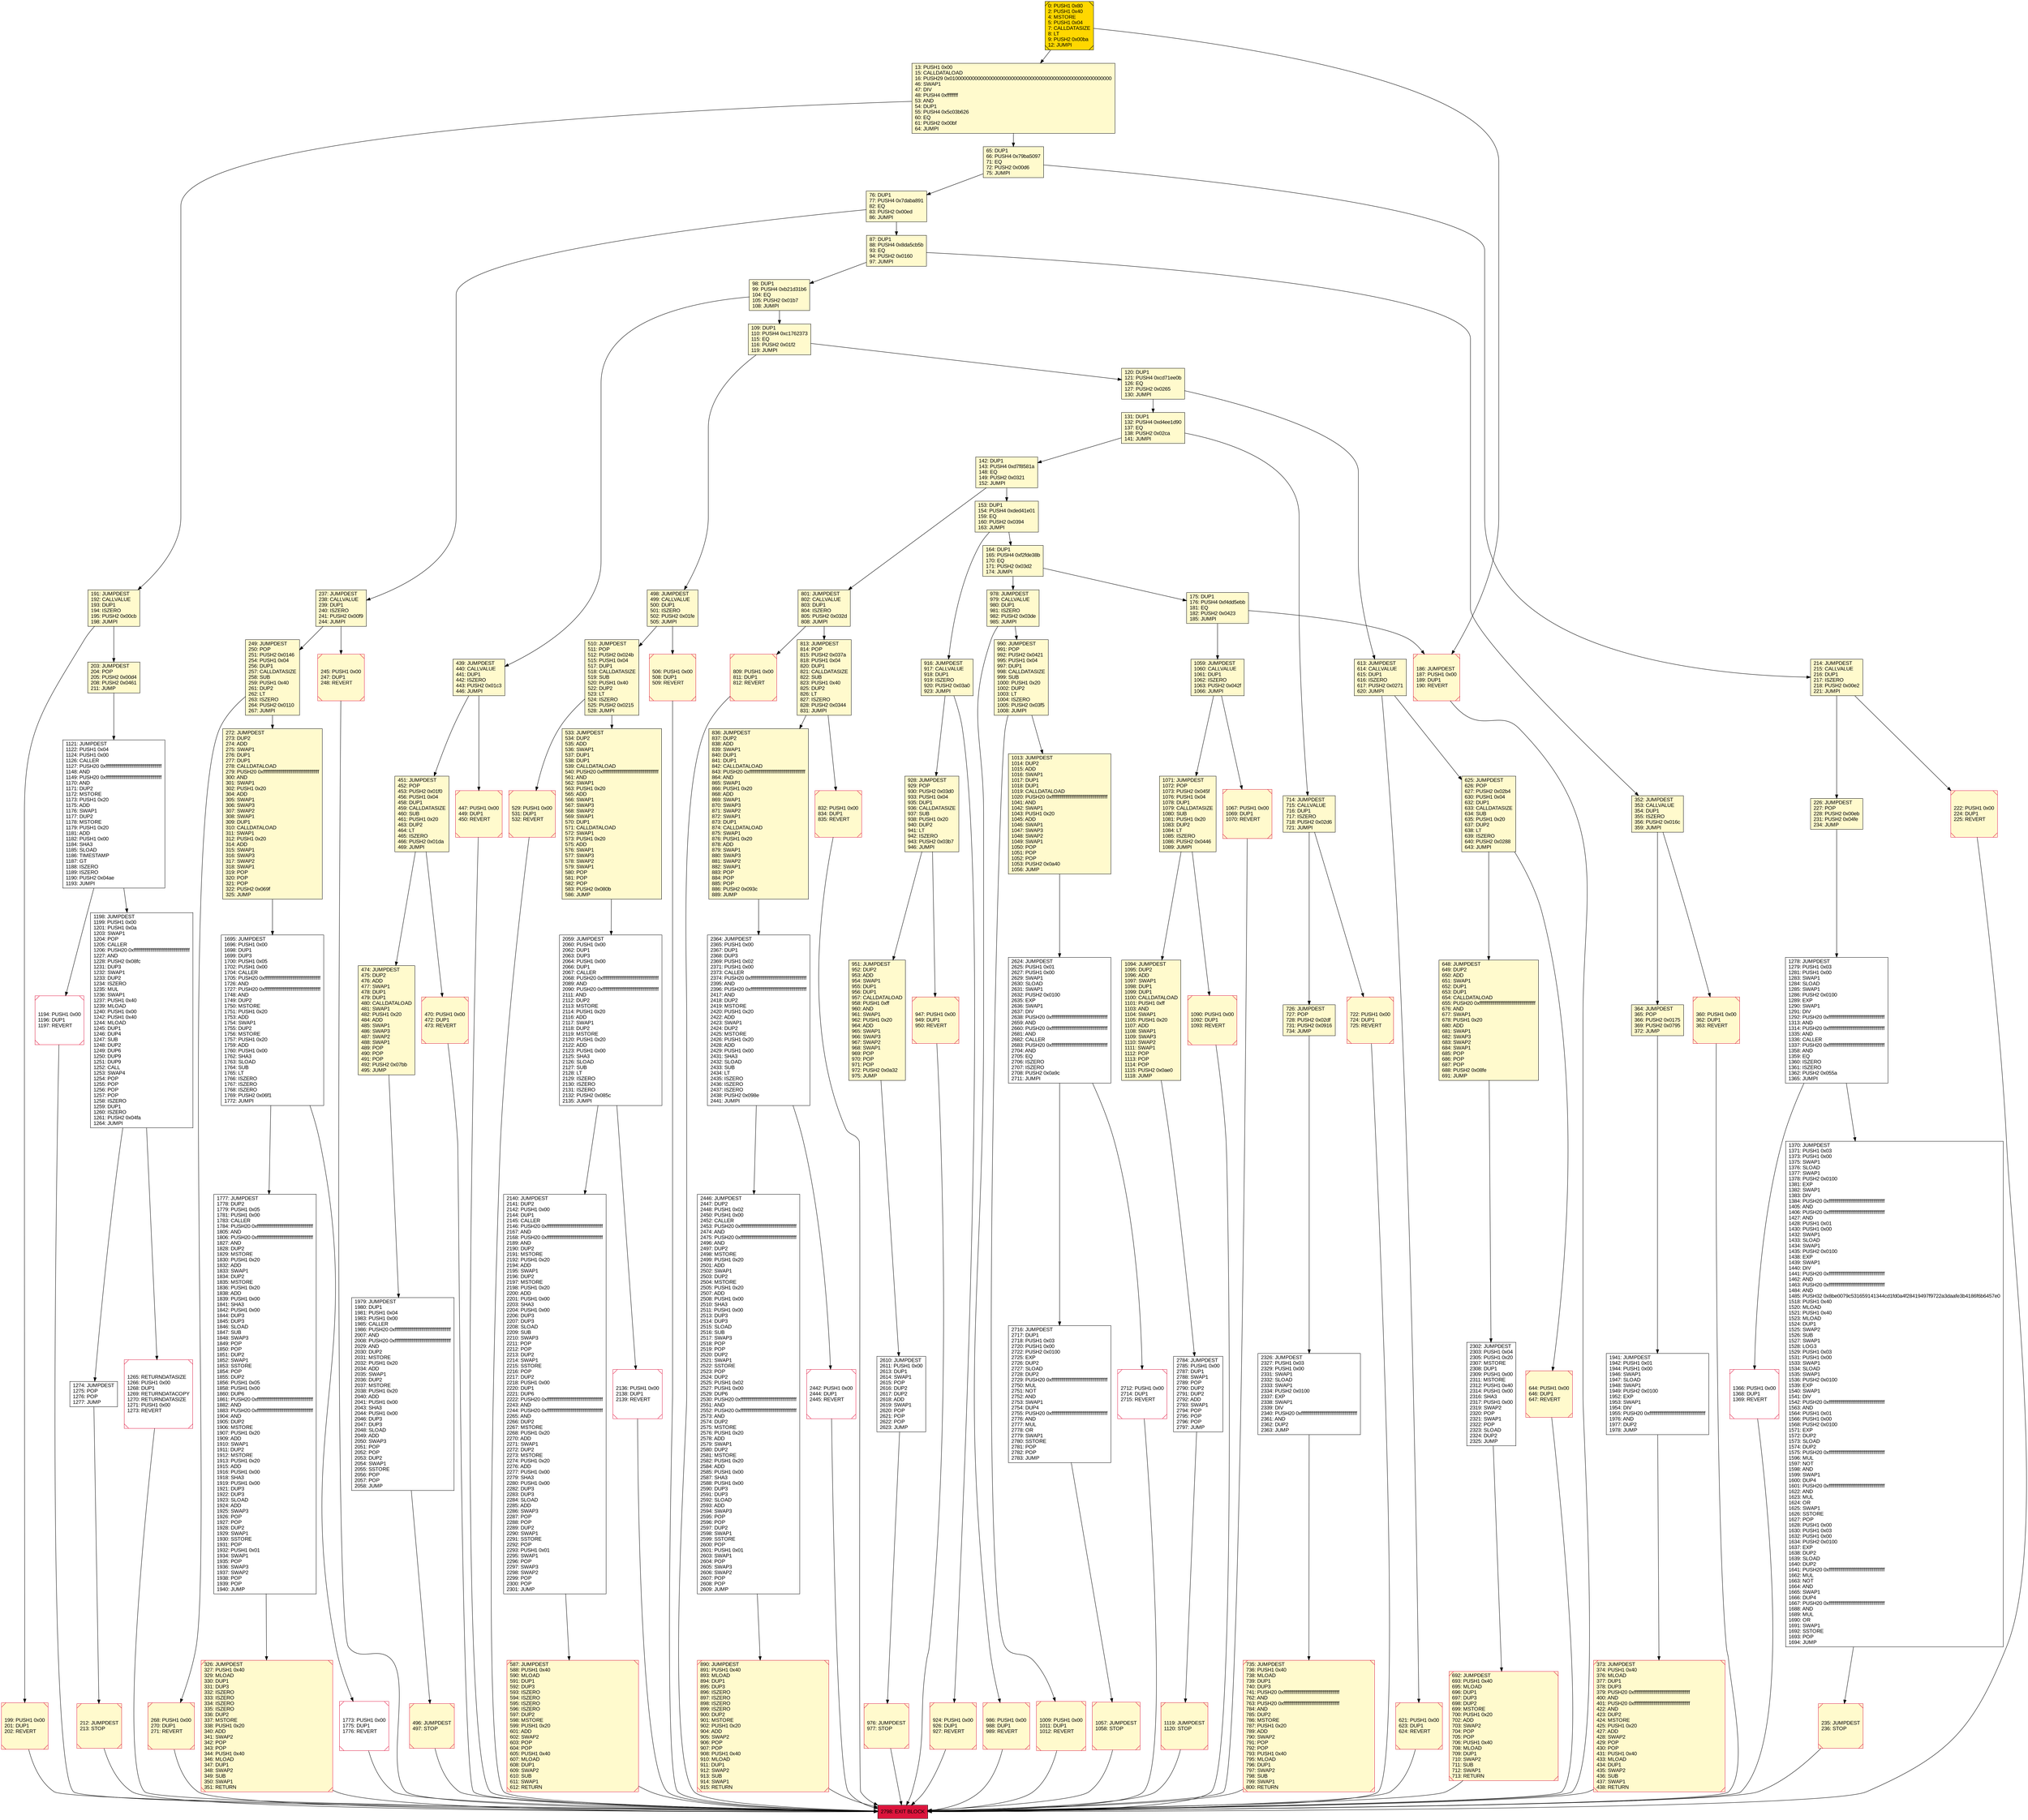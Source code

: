 digraph G {
bgcolor=transparent rankdir=UD;
node [shape=box style=filled color=black fillcolor=white fontname=arial fontcolor=black];
272 [label="272: JUMPDEST\l273: DUP2\l274: ADD\l275: SWAP1\l276: DUP1\l277: DUP1\l278: CALLDATALOAD\l279: PUSH20 0xffffffffffffffffffffffffffffffffffffffff\l300: AND\l301: SWAP1\l302: PUSH1 0x20\l304: ADD\l305: SWAP1\l306: SWAP3\l307: SWAP2\l308: SWAP1\l309: DUP1\l310: CALLDATALOAD\l311: SWAP1\l312: PUSH1 0x20\l314: ADD\l315: SWAP1\l316: SWAP3\l317: SWAP2\l318: SWAP1\l319: POP\l320: POP\l321: POP\l322: PUSH2 0x069f\l325: JUMP\l" fillcolor=lemonchiffon ];
498 [label="498: JUMPDEST\l499: CALLVALUE\l500: DUP1\l501: ISZERO\l502: PUSH2 0x01fe\l505: JUMPI\l" fillcolor=lemonchiffon ];
692 [label="692: JUMPDEST\l693: PUSH1 0x40\l695: MLOAD\l696: DUP1\l697: DUP3\l698: DUP2\l699: MSTORE\l700: PUSH1 0x20\l702: ADD\l703: SWAP2\l704: POP\l705: POP\l706: PUSH1 0x40\l708: MLOAD\l709: DUP1\l710: SWAP2\l711: SUB\l712: SWAP1\l713: RETURN\l" fillcolor=lemonchiffon shape=Msquare color=crimson ];
1941 [label="1941: JUMPDEST\l1942: PUSH1 0x01\l1944: PUSH1 0x00\l1946: SWAP1\l1947: SLOAD\l1948: SWAP1\l1949: PUSH2 0x0100\l1952: EXP\l1953: SWAP1\l1954: DIV\l1955: PUSH20 0xffffffffffffffffffffffffffffffffffffffff\l1976: AND\l1977: DUP2\l1978: JUMP\l" ];
1071 [label="1071: JUMPDEST\l1072: POP\l1073: PUSH2 0x045f\l1076: PUSH1 0x04\l1078: DUP1\l1079: CALLDATASIZE\l1080: SUB\l1081: PUSH1 0x20\l1083: DUP2\l1084: LT\l1085: ISZERO\l1086: PUSH2 0x0446\l1089: JUMPI\l" fillcolor=lemonchiffon ];
1194 [label="1194: PUSH1 0x00\l1196: DUP1\l1197: REVERT\l" shape=Msquare color=crimson ];
2446 [label="2446: JUMPDEST\l2447: DUP2\l2448: PUSH1 0x02\l2450: PUSH1 0x00\l2452: CALLER\l2453: PUSH20 0xffffffffffffffffffffffffffffffffffffffff\l2474: AND\l2475: PUSH20 0xffffffffffffffffffffffffffffffffffffffff\l2496: AND\l2497: DUP2\l2498: MSTORE\l2499: PUSH1 0x20\l2501: ADD\l2502: SWAP1\l2503: DUP2\l2504: MSTORE\l2505: PUSH1 0x20\l2507: ADD\l2508: PUSH1 0x00\l2510: SHA3\l2511: PUSH1 0x00\l2513: DUP3\l2514: DUP3\l2515: SLOAD\l2516: SUB\l2517: SWAP3\l2518: POP\l2519: POP\l2520: DUP2\l2521: SWAP1\l2522: SSTORE\l2523: POP\l2524: DUP2\l2525: PUSH1 0x02\l2527: PUSH1 0x00\l2529: DUP6\l2530: PUSH20 0xffffffffffffffffffffffffffffffffffffffff\l2551: AND\l2552: PUSH20 0xffffffffffffffffffffffffffffffffffffffff\l2573: AND\l2574: DUP2\l2575: MSTORE\l2576: PUSH1 0x20\l2578: ADD\l2579: SWAP1\l2580: DUP2\l2581: MSTORE\l2582: PUSH1 0x20\l2584: ADD\l2585: PUSH1 0x00\l2587: SHA3\l2588: PUSH1 0x00\l2590: DUP3\l2591: DUP3\l2592: SLOAD\l2593: ADD\l2594: SWAP3\l2595: POP\l2596: POP\l2597: DUP2\l2598: SWAP1\l2599: SSTORE\l2600: POP\l2601: PUSH1 0x01\l2603: SWAP1\l2604: POP\l2605: SWAP3\l2606: SWAP2\l2607: POP\l2608: POP\l2609: JUMP\l" ];
352 [label="352: JUMPDEST\l353: CALLVALUE\l354: DUP1\l355: ISZERO\l356: PUSH2 0x016c\l359: JUMPI\l" fillcolor=lemonchiffon ];
947 [label="947: PUSH1 0x00\l949: DUP1\l950: REVERT\l" fillcolor=lemonchiffon shape=Msquare color=crimson ];
447 [label="447: PUSH1 0x00\l449: DUP1\l450: REVERT\l" fillcolor=lemonchiffon shape=Msquare color=crimson ];
439 [label="439: JUMPDEST\l440: CALLVALUE\l441: DUP1\l442: ISZERO\l443: PUSH2 0x01c3\l446: JUMPI\l" fillcolor=lemonchiffon ];
131 [label="131: DUP1\l132: PUSH4 0xd4ee1d90\l137: EQ\l138: PUSH2 0x02ca\l141: JUMPI\l" fillcolor=lemonchiffon ];
2302 [label="2302: JUMPDEST\l2303: PUSH1 0x04\l2305: PUSH1 0x20\l2307: MSTORE\l2308: DUP1\l2309: PUSH1 0x00\l2311: MSTORE\l2312: PUSH1 0x40\l2314: PUSH1 0x00\l2316: SHA3\l2317: PUSH1 0x00\l2319: SWAP2\l2320: POP\l2321: SWAP1\l2322: POP\l2323: SLOAD\l2324: DUP2\l2325: JUMP\l" ];
644 [label="644: PUSH1 0x00\l646: DUP1\l647: REVERT\l" fillcolor=lemonchiffon shape=Msquare color=crimson ];
373 [label="373: JUMPDEST\l374: PUSH1 0x40\l376: MLOAD\l377: DUP1\l378: DUP3\l379: PUSH20 0xffffffffffffffffffffffffffffffffffffffff\l400: AND\l401: PUSH20 0xffffffffffffffffffffffffffffffffffffffff\l422: AND\l423: DUP2\l424: MSTORE\l425: PUSH1 0x20\l427: ADD\l428: SWAP2\l429: POP\l430: POP\l431: PUSH1 0x40\l433: MLOAD\l434: DUP1\l435: SWAP2\l436: SUB\l437: SWAP1\l438: RETURN\l" fillcolor=lemonchiffon shape=Msquare color=crimson ];
916 [label="916: JUMPDEST\l917: CALLVALUE\l918: DUP1\l919: ISZERO\l920: PUSH2 0x03a0\l923: JUMPI\l" fillcolor=lemonchiffon ];
2442 [label="2442: PUSH1 0x00\l2444: DUP1\l2445: REVERT\l" shape=Msquare color=crimson ];
142 [label="142: DUP1\l143: PUSH4 0xd7f8581a\l148: EQ\l149: PUSH2 0x0321\l152: JUMPI\l" fillcolor=lemonchiffon ];
2059 [label="2059: JUMPDEST\l2060: PUSH1 0x00\l2062: DUP1\l2063: DUP3\l2064: PUSH1 0x00\l2066: DUP1\l2067: CALLER\l2068: PUSH20 0xffffffffffffffffffffffffffffffffffffffff\l2089: AND\l2090: PUSH20 0xffffffffffffffffffffffffffffffffffffffff\l2111: AND\l2112: DUP2\l2113: MSTORE\l2114: PUSH1 0x20\l2116: ADD\l2117: SWAP1\l2118: DUP2\l2119: MSTORE\l2120: PUSH1 0x20\l2122: ADD\l2123: PUSH1 0x00\l2125: SHA3\l2126: SLOAD\l2127: SUB\l2128: LT\l2129: ISZERO\l2130: ISZERO\l2131: ISZERO\l2132: PUSH2 0x085c\l2135: JUMPI\l" ];
1094 [label="1094: JUMPDEST\l1095: DUP2\l1096: ADD\l1097: SWAP1\l1098: DUP1\l1099: DUP1\l1100: CALLDATALOAD\l1101: PUSH1 0xff\l1103: AND\l1104: SWAP1\l1105: PUSH1 0x20\l1107: ADD\l1108: SWAP1\l1109: SWAP3\l1110: SWAP2\l1111: SWAP1\l1112: POP\l1113: POP\l1114: POP\l1115: PUSH2 0x0ae0\l1118: JUMP\l" fillcolor=lemonchiffon ];
2784 [label="2784: JUMPDEST\l2785: PUSH1 0x00\l2787: DUP1\l2788: SWAP1\l2789: POP\l2790: DUP2\l2791: DUP2\l2792: ADD\l2793: SWAP1\l2794: POP\l2795: POP\l2796: POP\l2797: JUMP\l" ];
726 [label="726: JUMPDEST\l727: POP\l728: PUSH2 0x02df\l731: PUSH2 0x0916\l734: JUMP\l" fillcolor=lemonchiffon ];
191 [label="191: JUMPDEST\l192: CALLVALUE\l193: DUP1\l194: ISZERO\l195: PUSH2 0x00cb\l198: JUMPI\l" fillcolor=lemonchiffon ];
2712 [label="2712: PUSH1 0x00\l2714: DUP1\l2715: REVERT\l" shape=Msquare color=crimson ];
924 [label="924: PUSH1 0x00\l926: DUP1\l927: REVERT\l" fillcolor=lemonchiffon shape=Msquare color=crimson ];
212 [label="212: JUMPDEST\l213: STOP\l" fillcolor=lemonchiffon shape=Msquare color=crimson ];
976 [label="976: JUMPDEST\l977: STOP\l" fillcolor=lemonchiffon shape=Msquare color=crimson ];
890 [label="890: JUMPDEST\l891: PUSH1 0x40\l893: MLOAD\l894: DUP1\l895: DUP3\l896: ISZERO\l897: ISZERO\l898: ISZERO\l899: ISZERO\l900: DUP2\l901: MSTORE\l902: PUSH1 0x20\l904: ADD\l905: SWAP2\l906: POP\l907: POP\l908: PUSH1 0x40\l910: MLOAD\l911: DUP1\l912: SWAP2\l913: SUB\l914: SWAP1\l915: RETURN\l" fillcolor=lemonchiffon shape=Msquare color=crimson ];
109 [label="109: DUP1\l110: PUSH4 0xc1762373\l115: EQ\l116: PUSH2 0x01f2\l119: JUMPI\l" fillcolor=lemonchiffon ];
510 [label="510: JUMPDEST\l511: POP\l512: PUSH2 0x024b\l515: PUSH1 0x04\l517: DUP1\l518: CALLDATASIZE\l519: SUB\l520: PUSH1 0x40\l522: DUP2\l523: LT\l524: ISZERO\l525: PUSH2 0x0215\l528: JUMPI\l" fillcolor=lemonchiffon ];
1773 [label="1773: PUSH1 0x00\l1775: DUP1\l1776: REVERT\l" shape=Msquare color=crimson ];
1278 [label="1278: JUMPDEST\l1279: PUSH1 0x03\l1281: PUSH1 0x00\l1283: SWAP1\l1284: SLOAD\l1285: SWAP1\l1286: PUSH2 0x0100\l1289: EXP\l1290: SWAP1\l1291: DIV\l1292: PUSH20 0xffffffffffffffffffffffffffffffffffffffff\l1313: AND\l1314: PUSH20 0xffffffffffffffffffffffffffffffffffffffff\l1335: AND\l1336: CALLER\l1337: PUSH20 0xffffffffffffffffffffffffffffffffffffffff\l1358: AND\l1359: EQ\l1360: ISZERO\l1361: ISZERO\l1362: PUSH2 0x055a\l1365: JUMPI\l" ];
1009 [label="1009: PUSH1 0x00\l1011: DUP1\l1012: REVERT\l" fillcolor=lemonchiffon shape=Msquare color=crimson ];
245 [label="245: PUSH1 0x00\l247: DUP1\l248: REVERT\l" fillcolor=lemonchiffon shape=Msquare color=crimson ];
237 [label="237: JUMPDEST\l238: CALLVALUE\l239: DUP1\l240: ISZERO\l241: PUSH2 0x00f9\l244: JUMPI\l" fillcolor=lemonchiffon ];
978 [label="978: JUMPDEST\l979: CALLVALUE\l980: DUP1\l981: ISZERO\l982: PUSH2 0x03de\l985: JUMPI\l" fillcolor=lemonchiffon ];
13 [label="13: PUSH1 0x00\l15: CALLDATALOAD\l16: PUSH29 0x0100000000000000000000000000000000000000000000000000000000\l46: SWAP1\l47: DIV\l48: PUSH4 0xffffffff\l53: AND\l54: DUP1\l55: PUSH4 0x5c03b626\l60: EQ\l61: PUSH2 0x00bf\l64: JUMPI\l" fillcolor=lemonchiffon ];
506 [label="506: PUSH1 0x00\l508: DUP1\l509: REVERT\l" fillcolor=lemonchiffon shape=Msquare color=crimson ];
1198 [label="1198: JUMPDEST\l1199: PUSH1 0x00\l1201: PUSH1 0x0a\l1203: SWAP1\l1204: POP\l1205: CALLER\l1206: PUSH20 0xffffffffffffffffffffffffffffffffffffffff\l1227: AND\l1228: PUSH2 0x08fc\l1231: DUP3\l1232: SWAP1\l1233: DUP2\l1234: ISZERO\l1235: MUL\l1236: SWAP1\l1237: PUSH1 0x40\l1239: MLOAD\l1240: PUSH1 0x00\l1242: PUSH1 0x40\l1244: MLOAD\l1245: DUP1\l1246: DUP4\l1247: SUB\l1248: DUP2\l1249: DUP6\l1250: DUP9\l1251: DUP9\l1252: CALL\l1253: SWAP4\l1254: POP\l1255: POP\l1256: POP\l1257: POP\l1258: ISZERO\l1259: DUP1\l1260: ISZERO\l1261: PUSH2 0x04fa\l1264: JUMPI\l" ];
1370 [label="1370: JUMPDEST\l1371: PUSH1 0x03\l1373: PUSH1 0x00\l1375: SWAP1\l1376: SLOAD\l1377: SWAP1\l1378: PUSH2 0x0100\l1381: EXP\l1382: SWAP1\l1383: DIV\l1384: PUSH20 0xffffffffffffffffffffffffffffffffffffffff\l1405: AND\l1406: PUSH20 0xffffffffffffffffffffffffffffffffffffffff\l1427: AND\l1428: PUSH1 0x01\l1430: PUSH1 0x00\l1432: SWAP1\l1433: SLOAD\l1434: SWAP1\l1435: PUSH2 0x0100\l1438: EXP\l1439: SWAP1\l1440: DIV\l1441: PUSH20 0xffffffffffffffffffffffffffffffffffffffff\l1462: AND\l1463: PUSH20 0xffffffffffffffffffffffffffffffffffffffff\l1484: AND\l1485: PUSH32 0x8be0079c531659141344cd1fd0a4f28419497f9722a3daafe3b4186f6b6457e0\l1518: PUSH1 0x40\l1520: MLOAD\l1521: PUSH1 0x40\l1523: MLOAD\l1524: DUP1\l1525: SWAP2\l1526: SUB\l1527: SWAP1\l1528: LOG3\l1529: PUSH1 0x03\l1531: PUSH1 0x00\l1533: SWAP1\l1534: SLOAD\l1535: SWAP1\l1536: PUSH2 0x0100\l1539: EXP\l1540: SWAP1\l1541: DIV\l1542: PUSH20 0xffffffffffffffffffffffffffffffffffffffff\l1563: AND\l1564: PUSH1 0x01\l1566: PUSH1 0x00\l1568: PUSH2 0x0100\l1571: EXP\l1572: DUP2\l1573: SLOAD\l1574: DUP2\l1575: PUSH20 0xffffffffffffffffffffffffffffffffffffffff\l1596: MUL\l1597: NOT\l1598: AND\l1599: SWAP1\l1600: DUP4\l1601: PUSH20 0xffffffffffffffffffffffffffffffffffffffff\l1622: AND\l1623: MUL\l1624: OR\l1625: SWAP1\l1626: SSTORE\l1627: POP\l1628: PUSH1 0x00\l1630: PUSH1 0x03\l1632: PUSH1 0x00\l1634: PUSH2 0x0100\l1637: EXP\l1638: DUP2\l1639: SLOAD\l1640: DUP2\l1641: PUSH20 0xffffffffffffffffffffffffffffffffffffffff\l1662: MUL\l1663: NOT\l1664: AND\l1665: SWAP1\l1666: DUP4\l1667: PUSH20 0xffffffffffffffffffffffffffffffffffffffff\l1688: AND\l1689: MUL\l1690: OR\l1691: SWAP1\l1692: SSTORE\l1693: POP\l1694: JUMP\l" ];
496 [label="496: JUMPDEST\l497: STOP\l" fillcolor=lemonchiffon shape=Msquare color=crimson ];
199 [label="199: PUSH1 0x00\l201: DUP1\l202: REVERT\l" fillcolor=lemonchiffon shape=Msquare color=crimson ];
714 [label="714: JUMPDEST\l715: CALLVALUE\l716: DUP1\l717: ISZERO\l718: PUSH2 0x02d6\l721: JUMPI\l" fillcolor=lemonchiffon ];
249 [label="249: JUMPDEST\l250: POP\l251: PUSH2 0x0146\l254: PUSH1 0x04\l256: DUP1\l257: CALLDATASIZE\l258: SUB\l259: PUSH1 0x40\l261: DUP2\l262: LT\l263: ISZERO\l264: PUSH2 0x0110\l267: JUMPI\l" fillcolor=lemonchiffon ];
722 [label="722: PUSH1 0x00\l724: DUP1\l725: REVERT\l" fillcolor=lemonchiffon shape=Msquare color=crimson ];
813 [label="813: JUMPDEST\l814: POP\l815: PUSH2 0x037a\l818: PUSH1 0x04\l820: DUP1\l821: CALLDATASIZE\l822: SUB\l823: PUSH1 0x40\l825: DUP2\l826: LT\l827: ISZERO\l828: PUSH2 0x0344\l831: JUMPI\l" fillcolor=lemonchiffon ];
470 [label="470: PUSH1 0x00\l472: DUP1\l473: REVERT\l" fillcolor=lemonchiffon shape=Msquare color=crimson ];
587 [label="587: JUMPDEST\l588: PUSH1 0x40\l590: MLOAD\l591: DUP1\l592: DUP3\l593: ISZERO\l594: ISZERO\l595: ISZERO\l596: ISZERO\l597: DUP2\l598: MSTORE\l599: PUSH1 0x20\l601: ADD\l602: SWAP2\l603: POP\l604: POP\l605: PUSH1 0x40\l607: MLOAD\l608: DUP1\l609: SWAP2\l610: SUB\l611: SWAP1\l612: RETURN\l" fillcolor=lemonchiffon shape=Msquare color=crimson ];
2140 [label="2140: JUMPDEST\l2141: DUP2\l2142: PUSH1 0x00\l2144: DUP1\l2145: CALLER\l2146: PUSH20 0xffffffffffffffffffffffffffffffffffffffff\l2167: AND\l2168: PUSH20 0xffffffffffffffffffffffffffffffffffffffff\l2189: AND\l2190: DUP2\l2191: MSTORE\l2192: PUSH1 0x20\l2194: ADD\l2195: SWAP1\l2196: DUP2\l2197: MSTORE\l2198: PUSH1 0x20\l2200: ADD\l2201: PUSH1 0x00\l2203: SHA3\l2204: PUSH1 0x00\l2206: DUP3\l2207: DUP3\l2208: SLOAD\l2209: SUB\l2210: SWAP3\l2211: POP\l2212: POP\l2213: DUP2\l2214: SWAP1\l2215: SSTORE\l2216: POP\l2217: DUP2\l2218: PUSH1 0x00\l2220: DUP1\l2221: DUP6\l2222: PUSH20 0xffffffffffffffffffffffffffffffffffffffff\l2243: AND\l2244: PUSH20 0xffffffffffffffffffffffffffffffffffffffff\l2265: AND\l2266: DUP2\l2267: MSTORE\l2268: PUSH1 0x20\l2270: ADD\l2271: SWAP1\l2272: DUP2\l2273: MSTORE\l2274: PUSH1 0x20\l2276: ADD\l2277: PUSH1 0x00\l2279: SHA3\l2280: PUSH1 0x00\l2282: DUP3\l2283: DUP3\l2284: SLOAD\l2285: ADD\l2286: SWAP3\l2287: POP\l2288: POP\l2289: DUP2\l2290: SWAP1\l2291: SSTORE\l2292: POP\l2293: PUSH1 0x01\l2295: SWAP1\l2296: POP\l2297: SWAP3\l2298: SWAP2\l2299: POP\l2300: POP\l2301: JUMP\l" ];
326 [label="326: JUMPDEST\l327: PUSH1 0x40\l329: MLOAD\l330: DUP1\l331: DUP3\l332: ISZERO\l333: ISZERO\l334: ISZERO\l335: ISZERO\l336: DUP2\l337: MSTORE\l338: PUSH1 0x20\l340: ADD\l341: SWAP2\l342: POP\l343: POP\l344: PUSH1 0x40\l346: MLOAD\l347: DUP1\l348: SWAP2\l349: SUB\l350: SWAP1\l351: RETURN\l" fillcolor=lemonchiffon shape=Msquare color=crimson ];
986 [label="986: PUSH1 0x00\l988: DUP1\l989: REVERT\l" fillcolor=lemonchiffon shape=Msquare color=crimson ];
2624 [label="2624: JUMPDEST\l2625: PUSH1 0x01\l2627: PUSH1 0x00\l2629: SWAP1\l2630: SLOAD\l2631: SWAP1\l2632: PUSH2 0x0100\l2635: EXP\l2636: SWAP1\l2637: DIV\l2638: PUSH20 0xffffffffffffffffffffffffffffffffffffffff\l2659: AND\l2660: PUSH20 0xffffffffffffffffffffffffffffffffffffffff\l2681: AND\l2682: CALLER\l2683: PUSH20 0xffffffffffffffffffffffffffffffffffffffff\l2704: AND\l2705: EQ\l2706: ISZERO\l2707: ISZERO\l2708: PUSH2 0x0a9c\l2711: JUMPI\l" ];
222 [label="222: PUSH1 0x00\l224: DUP1\l225: REVERT\l" fillcolor=lemonchiffon shape=Msquare color=crimson ];
235 [label="235: JUMPDEST\l236: STOP\l" fillcolor=lemonchiffon shape=Msquare color=crimson ];
1979 [label="1979: JUMPDEST\l1980: DUP1\l1981: PUSH1 0x04\l1983: PUSH1 0x00\l1985: CALLER\l1986: PUSH20 0xffffffffffffffffffffffffffffffffffffffff\l2007: AND\l2008: PUSH20 0xffffffffffffffffffffffffffffffffffffffff\l2029: AND\l2030: DUP2\l2031: MSTORE\l2032: PUSH1 0x20\l2034: ADD\l2035: SWAP1\l2036: DUP2\l2037: MSTORE\l2038: PUSH1 0x20\l2040: ADD\l2041: PUSH1 0x00\l2043: SHA3\l2044: PUSH1 0x00\l2046: DUP3\l2047: DUP3\l2048: SLOAD\l2049: ADD\l2050: SWAP3\l2051: POP\l2052: POP\l2053: DUP2\l2054: SWAP1\l2055: SSTORE\l2056: POP\l2057: POP\l2058: JUMP\l" ];
1777 [label="1777: JUMPDEST\l1778: DUP2\l1779: PUSH1 0x05\l1781: PUSH1 0x00\l1783: CALLER\l1784: PUSH20 0xffffffffffffffffffffffffffffffffffffffff\l1805: AND\l1806: PUSH20 0xffffffffffffffffffffffffffffffffffffffff\l1827: AND\l1828: DUP2\l1829: MSTORE\l1830: PUSH1 0x20\l1832: ADD\l1833: SWAP1\l1834: DUP2\l1835: MSTORE\l1836: PUSH1 0x20\l1838: ADD\l1839: PUSH1 0x00\l1841: SHA3\l1842: PUSH1 0x00\l1844: DUP3\l1845: DUP3\l1846: SLOAD\l1847: SUB\l1848: SWAP3\l1849: POP\l1850: POP\l1851: DUP2\l1852: SWAP1\l1853: SSTORE\l1854: POP\l1855: DUP2\l1856: PUSH1 0x05\l1858: PUSH1 0x00\l1860: DUP6\l1861: PUSH20 0xffffffffffffffffffffffffffffffffffffffff\l1882: AND\l1883: PUSH20 0xffffffffffffffffffffffffffffffffffffffff\l1904: AND\l1905: DUP2\l1906: MSTORE\l1907: PUSH1 0x20\l1909: ADD\l1910: SWAP1\l1911: DUP2\l1912: MSTORE\l1913: PUSH1 0x20\l1915: ADD\l1916: PUSH1 0x00\l1918: SHA3\l1919: PUSH1 0x00\l1921: DUP3\l1922: DUP3\l1923: SLOAD\l1924: ADD\l1925: SWAP3\l1926: POP\l1927: POP\l1928: DUP2\l1929: SWAP1\l1930: SSTORE\l1931: POP\l1932: PUSH1 0x01\l1934: SWAP1\l1935: POP\l1936: SWAP3\l1937: SWAP2\l1938: POP\l1939: POP\l1940: JUMP\l" ];
809 [label="809: PUSH1 0x00\l811: DUP1\l812: REVERT\l" fillcolor=lemonchiffon shape=Msquare color=crimson ];
836 [label="836: JUMPDEST\l837: DUP2\l838: ADD\l839: SWAP1\l840: DUP1\l841: DUP1\l842: CALLDATALOAD\l843: PUSH20 0xffffffffffffffffffffffffffffffffffffffff\l864: AND\l865: SWAP1\l866: PUSH1 0x20\l868: ADD\l869: SWAP1\l870: SWAP3\l871: SWAP2\l872: SWAP1\l873: DUP1\l874: CALLDATALOAD\l875: SWAP1\l876: PUSH1 0x20\l878: ADD\l879: SWAP1\l880: SWAP3\l881: SWAP2\l882: SWAP1\l883: POP\l884: POP\l885: POP\l886: PUSH2 0x093c\l889: JUMP\l" fillcolor=lemonchiffon ];
1067 [label="1067: PUSH1 0x00\l1069: DUP1\l1070: REVERT\l" fillcolor=lemonchiffon shape=Msquare color=crimson ];
735 [label="735: JUMPDEST\l736: PUSH1 0x40\l738: MLOAD\l739: DUP1\l740: DUP3\l741: PUSH20 0xffffffffffffffffffffffffffffffffffffffff\l762: AND\l763: PUSH20 0xffffffffffffffffffffffffffffffffffffffff\l784: AND\l785: DUP2\l786: MSTORE\l787: PUSH1 0x20\l789: ADD\l790: SWAP2\l791: POP\l792: POP\l793: PUSH1 0x40\l795: MLOAD\l796: DUP1\l797: SWAP2\l798: SUB\l799: SWAP1\l800: RETURN\l" fillcolor=lemonchiffon shape=Msquare color=crimson ];
928 [label="928: JUMPDEST\l929: POP\l930: PUSH2 0x03d0\l933: PUSH1 0x04\l935: DUP1\l936: CALLDATASIZE\l937: SUB\l938: PUSH1 0x20\l940: DUP2\l941: LT\l942: ISZERO\l943: PUSH2 0x03b7\l946: JUMPI\l" fillcolor=lemonchiffon ];
533 [label="533: JUMPDEST\l534: DUP2\l535: ADD\l536: SWAP1\l537: DUP1\l538: DUP1\l539: CALLDATALOAD\l540: PUSH20 0xffffffffffffffffffffffffffffffffffffffff\l561: AND\l562: SWAP1\l563: PUSH1 0x20\l565: ADD\l566: SWAP1\l567: SWAP3\l568: SWAP2\l569: SWAP1\l570: DUP1\l571: CALLDATALOAD\l572: SWAP1\l573: PUSH1 0x20\l575: ADD\l576: SWAP1\l577: SWAP3\l578: SWAP2\l579: SWAP1\l580: POP\l581: POP\l582: POP\l583: PUSH2 0x080b\l586: JUMP\l" fillcolor=lemonchiffon ];
2716 [label="2716: JUMPDEST\l2717: DUP1\l2718: PUSH1 0x03\l2720: PUSH1 0x00\l2722: PUSH2 0x0100\l2725: EXP\l2726: DUP2\l2727: SLOAD\l2728: DUP2\l2729: PUSH20 0xffffffffffffffffffffffffffffffffffffffff\l2750: MUL\l2751: NOT\l2752: AND\l2753: SWAP1\l2754: DUP4\l2755: PUSH20 0xffffffffffffffffffffffffffffffffffffffff\l2776: AND\l2777: MUL\l2778: OR\l2779: SWAP1\l2780: SSTORE\l2781: POP\l2782: POP\l2783: JUMP\l" ];
175 [label="175: DUP1\l176: PUSH4 0xf4dd5ebb\l181: EQ\l182: PUSH2 0x0423\l185: JUMPI\l" fillcolor=lemonchiffon ];
951 [label="951: JUMPDEST\l952: DUP2\l953: ADD\l954: SWAP1\l955: DUP1\l956: DUP1\l957: CALLDATALOAD\l958: PUSH1 0xff\l960: AND\l961: SWAP1\l962: PUSH1 0x20\l964: ADD\l965: SWAP1\l966: SWAP3\l967: SWAP2\l968: SWAP1\l969: POP\l970: POP\l971: POP\l972: PUSH2 0x0a32\l975: JUMP\l" fillcolor=lemonchiffon ];
76 [label="76: DUP1\l77: PUSH4 0x7daba891\l82: EQ\l83: PUSH2 0x00ed\l86: JUMPI\l" fillcolor=lemonchiffon ];
203 [label="203: JUMPDEST\l204: POP\l205: PUSH2 0x00d4\l208: PUSH2 0x0461\l211: JUMP\l" fillcolor=lemonchiffon ];
1121 [label="1121: JUMPDEST\l1122: PUSH1 0x04\l1124: PUSH1 0x00\l1126: CALLER\l1127: PUSH20 0xffffffffffffffffffffffffffffffffffffffff\l1148: AND\l1149: PUSH20 0xffffffffffffffffffffffffffffffffffffffff\l1170: AND\l1171: DUP2\l1172: MSTORE\l1173: PUSH1 0x20\l1175: ADD\l1176: SWAP1\l1177: DUP2\l1178: MSTORE\l1179: PUSH1 0x20\l1181: ADD\l1182: PUSH1 0x00\l1184: SHA3\l1185: SLOAD\l1186: TIMESTAMP\l1187: GT\l1188: ISZERO\l1189: ISZERO\l1190: PUSH2 0x04ae\l1193: JUMPI\l" ];
1013 [label="1013: JUMPDEST\l1014: DUP2\l1015: ADD\l1016: SWAP1\l1017: DUP1\l1018: DUP1\l1019: CALLDATALOAD\l1020: PUSH20 0xffffffffffffffffffffffffffffffffffffffff\l1041: AND\l1042: SWAP1\l1043: PUSH1 0x20\l1045: ADD\l1046: SWAP1\l1047: SWAP3\l1048: SWAP2\l1049: SWAP1\l1050: POP\l1051: POP\l1052: POP\l1053: PUSH2 0x0a40\l1056: JUMP\l" fillcolor=lemonchiffon ];
2326 [label="2326: JUMPDEST\l2327: PUSH1 0x03\l2329: PUSH1 0x00\l2331: SWAP1\l2332: SLOAD\l2333: SWAP1\l2334: PUSH2 0x0100\l2337: EXP\l2338: SWAP1\l2339: DIV\l2340: PUSH20 0xffffffffffffffffffffffffffffffffffffffff\l2361: AND\l2362: DUP2\l2363: JUMP\l" ];
0 [label="0: PUSH1 0x80\l2: PUSH1 0x40\l4: MSTORE\l5: PUSH1 0x04\l7: CALLDATASIZE\l8: LT\l9: PUSH2 0x00ba\l12: JUMPI\l" fillcolor=lemonchiffon shape=Msquare fillcolor=gold ];
226 [label="226: JUMPDEST\l227: POP\l228: PUSH2 0x00eb\l231: PUSH2 0x04fe\l234: JUMP\l" fillcolor=lemonchiffon ];
268 [label="268: PUSH1 0x00\l270: DUP1\l271: REVERT\l" fillcolor=lemonchiffon shape=Msquare color=crimson ];
613 [label="613: JUMPDEST\l614: CALLVALUE\l615: DUP1\l616: ISZERO\l617: PUSH2 0x0271\l620: JUMPI\l" fillcolor=lemonchiffon ];
529 [label="529: PUSH1 0x00\l531: DUP1\l532: REVERT\l" fillcolor=lemonchiffon shape=Msquare color=crimson ];
1274 [label="1274: JUMPDEST\l1275: POP\l1276: POP\l1277: JUMP\l" ];
1057 [label="1057: JUMPDEST\l1058: STOP\l" fillcolor=lemonchiffon shape=Msquare color=crimson ];
98 [label="98: DUP1\l99: PUSH4 0xb21d31b6\l104: EQ\l105: PUSH2 0x01b7\l108: JUMPI\l" fillcolor=lemonchiffon ];
1695 [label="1695: JUMPDEST\l1696: PUSH1 0x00\l1698: DUP1\l1699: DUP3\l1700: PUSH1 0x05\l1702: PUSH1 0x00\l1704: CALLER\l1705: PUSH20 0xffffffffffffffffffffffffffffffffffffffff\l1726: AND\l1727: PUSH20 0xffffffffffffffffffffffffffffffffffffffff\l1748: AND\l1749: DUP2\l1750: MSTORE\l1751: PUSH1 0x20\l1753: ADD\l1754: SWAP1\l1755: DUP2\l1756: MSTORE\l1757: PUSH1 0x20\l1759: ADD\l1760: PUSH1 0x00\l1762: SHA3\l1763: SLOAD\l1764: SUB\l1765: LT\l1766: ISZERO\l1767: ISZERO\l1768: ISZERO\l1769: PUSH2 0x06f1\l1772: JUMPI\l" ];
364 [label="364: JUMPDEST\l365: POP\l366: PUSH2 0x0175\l369: PUSH2 0x0795\l372: JUMP\l" fillcolor=lemonchiffon ];
990 [label="990: JUMPDEST\l991: POP\l992: PUSH2 0x0421\l995: PUSH1 0x04\l997: DUP1\l998: CALLDATASIZE\l999: SUB\l1000: PUSH1 0x20\l1002: DUP2\l1003: LT\l1004: ISZERO\l1005: PUSH2 0x03f5\l1008: JUMPI\l" fillcolor=lemonchiffon ];
186 [label="186: JUMPDEST\l187: PUSH1 0x00\l189: DUP1\l190: REVERT\l" fillcolor=lemonchiffon shape=Msquare color=crimson ];
214 [label="214: JUMPDEST\l215: CALLVALUE\l216: DUP1\l217: ISZERO\l218: PUSH2 0x00e2\l221: JUMPI\l" fillcolor=lemonchiffon ];
153 [label="153: DUP1\l154: PUSH4 0xded41e01\l159: EQ\l160: PUSH2 0x0394\l163: JUMPI\l" fillcolor=lemonchiffon ];
360 [label="360: PUSH1 0x00\l362: DUP1\l363: REVERT\l" fillcolor=lemonchiffon shape=Msquare color=crimson ];
1119 [label="1119: JUMPDEST\l1120: STOP\l" fillcolor=lemonchiffon shape=Msquare color=crimson ];
621 [label="621: PUSH1 0x00\l623: DUP1\l624: REVERT\l" fillcolor=lemonchiffon shape=Msquare color=crimson ];
120 [label="120: DUP1\l121: PUSH4 0xcd71ee0b\l126: EQ\l127: PUSH2 0x0265\l130: JUMPI\l" fillcolor=lemonchiffon ];
474 [label="474: JUMPDEST\l475: DUP2\l476: ADD\l477: SWAP1\l478: DUP1\l479: DUP1\l480: CALLDATALOAD\l481: SWAP1\l482: PUSH1 0x20\l484: ADD\l485: SWAP1\l486: SWAP3\l487: SWAP2\l488: SWAP1\l489: POP\l490: POP\l491: POP\l492: PUSH2 0x07bb\l495: JUMP\l" fillcolor=lemonchiffon ];
87 [label="87: DUP1\l88: PUSH4 0x8da5cb5b\l93: EQ\l94: PUSH2 0x0160\l97: JUMPI\l" fillcolor=lemonchiffon ];
648 [label="648: JUMPDEST\l649: DUP2\l650: ADD\l651: SWAP1\l652: DUP1\l653: DUP1\l654: CALLDATALOAD\l655: PUSH20 0xffffffffffffffffffffffffffffffffffffffff\l676: AND\l677: SWAP1\l678: PUSH1 0x20\l680: ADD\l681: SWAP1\l682: SWAP3\l683: SWAP2\l684: SWAP1\l685: POP\l686: POP\l687: POP\l688: PUSH2 0x08fe\l691: JUMP\l" fillcolor=lemonchiffon ];
164 [label="164: DUP1\l165: PUSH4 0xf2fde38b\l170: EQ\l171: PUSH2 0x03d2\l174: JUMPI\l" fillcolor=lemonchiffon ];
1059 [label="1059: JUMPDEST\l1060: CALLVALUE\l1061: DUP1\l1062: ISZERO\l1063: PUSH2 0x042f\l1066: JUMPI\l" fillcolor=lemonchiffon ];
2610 [label="2610: JUMPDEST\l2611: PUSH1 0x00\l2613: DUP1\l2614: SWAP1\l2615: POP\l2616: DUP2\l2617: DUP2\l2618: ADD\l2619: SWAP1\l2620: POP\l2621: POP\l2622: POP\l2623: JUMP\l" ];
832 [label="832: PUSH1 0x00\l834: DUP1\l835: REVERT\l" fillcolor=lemonchiffon shape=Msquare color=crimson ];
1090 [label="1090: PUSH1 0x00\l1092: DUP1\l1093: REVERT\l" fillcolor=lemonchiffon shape=Msquare color=crimson ];
801 [label="801: JUMPDEST\l802: CALLVALUE\l803: DUP1\l804: ISZERO\l805: PUSH2 0x032d\l808: JUMPI\l" fillcolor=lemonchiffon ];
451 [label="451: JUMPDEST\l452: POP\l453: PUSH2 0x01f0\l456: PUSH1 0x04\l458: DUP1\l459: CALLDATASIZE\l460: SUB\l461: PUSH1 0x20\l463: DUP2\l464: LT\l465: ISZERO\l466: PUSH2 0x01da\l469: JUMPI\l" fillcolor=lemonchiffon ];
2364 [label="2364: JUMPDEST\l2365: PUSH1 0x00\l2367: DUP1\l2368: DUP3\l2369: PUSH1 0x02\l2371: PUSH1 0x00\l2373: CALLER\l2374: PUSH20 0xffffffffffffffffffffffffffffffffffffffff\l2395: AND\l2396: PUSH20 0xffffffffffffffffffffffffffffffffffffffff\l2417: AND\l2418: DUP2\l2419: MSTORE\l2420: PUSH1 0x20\l2422: ADD\l2423: SWAP1\l2424: DUP2\l2425: MSTORE\l2426: PUSH1 0x20\l2428: ADD\l2429: PUSH1 0x00\l2431: SHA3\l2432: SLOAD\l2433: SUB\l2434: LT\l2435: ISZERO\l2436: ISZERO\l2437: ISZERO\l2438: PUSH2 0x098e\l2441: JUMPI\l" ];
1265 [label="1265: RETURNDATASIZE\l1266: PUSH1 0x00\l1268: DUP1\l1269: RETURNDATACOPY\l1270: RETURNDATASIZE\l1271: PUSH1 0x00\l1273: REVERT\l" shape=Msquare color=crimson ];
2798 [label="2798: EXIT BLOCK\l" fillcolor=crimson ];
65 [label="65: DUP1\l66: PUSH4 0x79ba5097\l71: EQ\l72: PUSH2 0x00d6\l75: JUMPI\l" fillcolor=lemonchiffon ];
625 [label="625: JUMPDEST\l626: POP\l627: PUSH2 0x02b4\l630: PUSH1 0x04\l632: DUP1\l633: CALLDATASIZE\l634: SUB\l635: PUSH1 0x20\l637: DUP2\l638: LT\l639: ISZERO\l640: PUSH2 0x0288\l643: JUMPI\l" fillcolor=lemonchiffon ];
1366 [label="1366: PUSH1 0x00\l1368: DUP1\l1369: REVERT\l" shape=Msquare color=crimson ];
2136 [label="2136: PUSH1 0x00\l2138: DUP1\l2139: REVERT\l" shape=Msquare color=crimson ];
2140 -> 587;
237 -> 245;
1094 -> 2784;
203 -> 1121;
928 -> 951;
1265 -> 2798;
131 -> 142;
1090 -> 2798;
832 -> 2798;
0 -> 186;
2136 -> 2798;
1366 -> 2798;
916 -> 924;
153 -> 164;
990 -> 1013;
1370 -> 235;
714 -> 722;
2716 -> 1057;
621 -> 2798;
2302 -> 692;
1119 -> 2798;
360 -> 2798;
175 -> 186;
625 -> 648;
2326 -> 735;
978 -> 986;
1941 -> 373;
1278 -> 1370;
65 -> 214;
237 -> 249;
1071 -> 1094;
1695 -> 1777;
439 -> 447;
451 -> 474;
76 -> 87;
109 -> 498;
268 -> 2798;
2624 -> 2712;
498 -> 510;
164 -> 175;
175 -> 1059;
131 -> 714;
2446 -> 890;
186 -> 2798;
474 -> 1979;
1059 -> 1067;
613 -> 625;
2059 -> 2140;
714 -> 726;
1057 -> 2798;
191 -> 199;
529 -> 2798;
498 -> 506;
120 -> 613;
801 -> 809;
735 -> 2798;
613 -> 621;
836 -> 2364;
1067 -> 2798;
809 -> 2798;
87 -> 98;
65 -> 76;
249 -> 272;
13 -> 191;
214 -> 226;
951 -> 2610;
928 -> 947;
109 -> 120;
199 -> 2798;
164 -> 978;
496 -> 2798;
726 -> 2326;
222 -> 2798;
235 -> 2798;
326 -> 2798;
986 -> 2798;
813 -> 832;
191 -> 203;
98 -> 439;
470 -> 2798;
587 -> 2798;
722 -> 2798;
451 -> 470;
801 -> 813;
1773 -> 2798;
13 -> 65;
2610 -> 976;
1278 -> 1366;
890 -> 2798;
1121 -> 1194;
976 -> 2798;
212 -> 2798;
352 -> 364;
1198 -> 1265;
364 -> 1941;
506 -> 2798;
916 -> 928;
533 -> 2059;
245 -> 2798;
272 -> 1695;
214 -> 222;
1009 -> 2798;
249 -> 268;
2364 -> 2442;
142 -> 801;
2442 -> 2798;
352 -> 360;
373 -> 2798;
439 -> 451;
76 -> 237;
644 -> 2798;
87 -> 352;
625 -> 644;
924 -> 2798;
2059 -> 2136;
1059 -> 1071;
2712 -> 2798;
510 -> 533;
1013 -> 2624;
2364 -> 2446;
153 -> 916;
1194 -> 2798;
1979 -> 496;
978 -> 990;
2624 -> 2716;
692 -> 2798;
1071 -> 1090;
990 -> 1009;
120 -> 131;
142 -> 153;
1198 -> 1274;
447 -> 2798;
1274 -> 212;
1695 -> 1773;
2784 -> 1119;
0 -> 13;
648 -> 2302;
226 -> 1278;
510 -> 529;
813 -> 836;
947 -> 2798;
1777 -> 326;
1121 -> 1198;
98 -> 109;
}